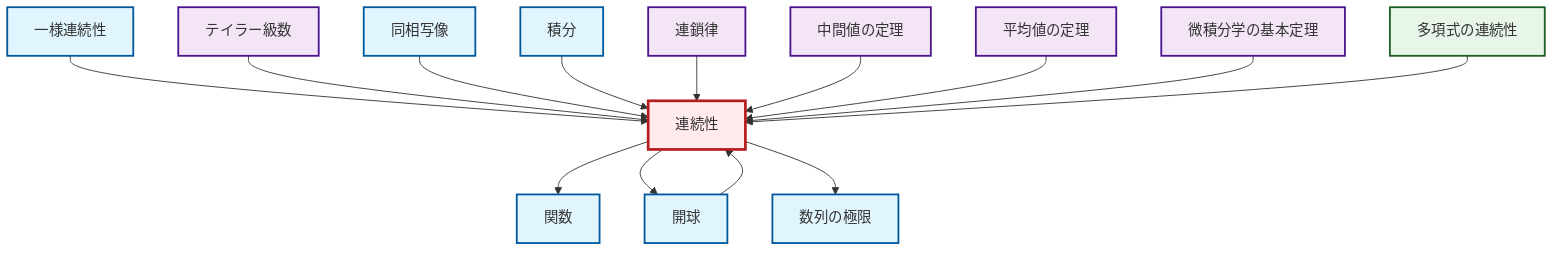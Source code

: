 graph TD
    classDef definition fill:#e1f5fe,stroke:#01579b,stroke-width:2px
    classDef theorem fill:#f3e5f5,stroke:#4a148c,stroke-width:2px
    classDef axiom fill:#fff3e0,stroke:#e65100,stroke-width:2px
    classDef example fill:#e8f5e9,stroke:#1b5e20,stroke-width:2px
    classDef current fill:#ffebee,stroke:#b71c1c,stroke-width:3px
    def-continuity["連続性"]:::definition
    def-homeomorphism["同相写像"]:::definition
    def-function["関数"]:::definition
    thm-intermediate-value["中間値の定理"]:::theorem
    def-open-ball["開球"]:::definition
    thm-mean-value["平均値の定理"]:::theorem
    ex-polynomial-continuity["多項式の連続性"]:::example
    def-limit["数列の極限"]:::definition
    thm-taylor-series["テイラー級数"]:::theorem
    def-integral["積分"]:::definition
    thm-fundamental-calculus["微積分学の基本定理"]:::theorem
    thm-chain-rule["連鎖律"]:::theorem
    def-uniform-continuity["一様連続性"]:::definition
    def-continuity --> def-function
    def-uniform-continuity --> def-continuity
    def-continuity --> def-open-ball
    def-continuity --> def-limit
    thm-taylor-series --> def-continuity
    def-homeomorphism --> def-continuity
    def-integral --> def-continuity
    def-open-ball --> def-continuity
    thm-chain-rule --> def-continuity
    thm-intermediate-value --> def-continuity
    thm-mean-value --> def-continuity
    thm-fundamental-calculus --> def-continuity
    ex-polynomial-continuity --> def-continuity
    class def-continuity current